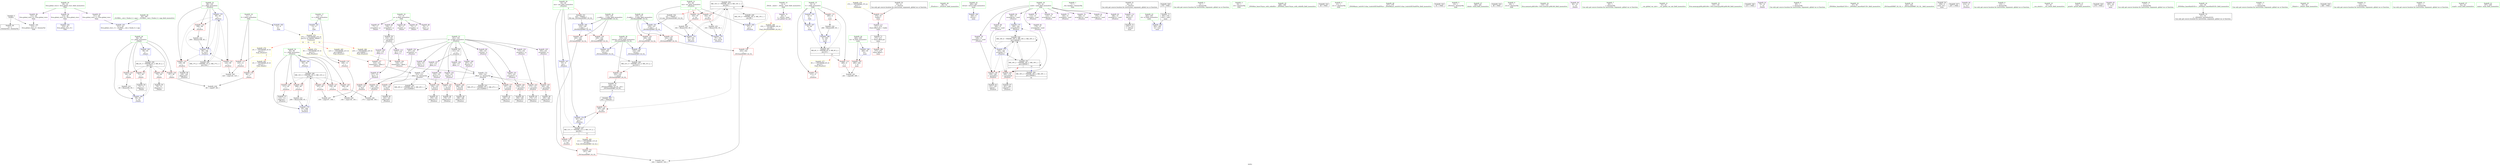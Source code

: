 digraph "SVFG" {
	label="SVFG";

	Node0x562b744e3030 [shape=record,color=grey,label="{NodeID: 0\nNullPtr}"];
	Node0x562b744e3030 -> Node0x562b744ffe50[style=solid];
	Node0x562b744e3030 -> Node0x562b74506e20[style=solid];
	Node0x562b7451a260 [shape=record,color=yellow,style=double,label="{NodeID: 263\n2V_1 = ENCHI(MR_2V_0)\npts\{12 \}\nFun[_Z4initv]}"];
	Node0x562b7451a260 -> Node0x562b74504660[style=dashed];
	Node0x562b74507b50 [shape=record,color=blue,label="{NodeID: 180\n234\<--230\n__a.addr\<--__a\n_ZSt3maxIiERKT_S2_S2_\n}"];
	Node0x562b74507b50 -> Node0x562b74506130[style=dashed];
	Node0x562b74507b50 -> Node0x562b74506200[style=dashed];
	Node0x562b744fee30 [shape=record,color=purple,label="{NodeID: 97\n137\<--101\nfirst\<--q\n_Z5solvev\n}"];
	Node0x562b744fee30 -> Node0x562b745055d0[style=solid];
	Node0x562b744fce50 [shape=record,color=green,label="{NodeID: 14\n4\<--6\n_ZStL8__ioinit\<--_ZStL8__ioinit_field_insensitive\nGlob }"];
	Node0x562b744fce50 -> Node0x562b74501360[style=solid];
	Node0x562b7451c180 [shape=record,color=yellow,style=double,label="{NodeID: 277\n6V_1 = ENCHI(MR_6V_0)\npts\{10 \}\nFun[_Z5solvev]}"];
	Node0x562b7451c180 -> Node0x562b744ffbc0[style=dashed];
	Node0x562b744ffa20 [shape=record,color=purple,label="{NodeID: 111\n271\<--270\nvbase.offset.ptr\<--vtable\nmain\n}"];
	Node0x562b744ffa20 -> Node0x562b745010f0[style=solid];
	Node0x562b744fdb40 [shape=record,color=green,label="{NodeID: 28\n90\<--91\n_Z5solvev\<--_Z5solvev_field_insensitive\n}"];
	Node0x562b74504db0 [shape=record,color=red,label="{NodeID: 125\n107\<--95\n\<--i\n_Z5solvev\n}"];
	Node0x562b74504db0 -> Node0x562b7450c0e0[style=solid];
	Node0x562b744fe7c0 [shape=record,color=green,label="{NodeID: 42\n260\<--261\nretval\<--retval_field_insensitive\nmain\n}"];
	Node0x562b744fe7c0 -> Node0x562b74507e90[style=solid];
	Node0x562b74505910 [shape=record,color=red,label="{NodeID: 139\n154\<--153\n\<--first12\n_Z5solvev\n}"];
	Node0x562b74505910 -> Node0x562b74500a70[style=solid];
	Node0x562b745004c0 [shape=record,color=black,label="{NodeID: 56\n131\<--101\n\<--q\n_Z5solvev\n}"];
	Node0x562b745004c0 -> Node0x562b744ff6e0[style=solid];
	Node0x562b745004c0 -> Node0x562b744ff7b0[style=solid];
	Node0x562b7450bf60 [shape=record,color=grey,label="{NodeID: 236\n170 = cmp(168, 169, )\n}"];
	Node0x562b74506470 [shape=record,color=red,label="{NodeID: 153\n241\<--240\n\<--\n_ZSt3maxIiERKT_S2_S2_\n}"];
	Node0x562b74506470 -> Node0x562b7450c860[style=solid];
	Node0x562b74501020 [shape=record,color=black,label="{NodeID: 70\n229\<--252\n_ZSt3maxIiERKT_S2_S2__ret\<--\n_ZSt3maxIiERKT_S2_S2_\n|{<s0>8}}"];
	Node0x562b74501020:s0 -> Node0x562b7452bcc0[style=solid,color=blue];
	Node0x562b74516160 [shape=record,color=black,label="{NodeID: 250\nMR_17V_2 = PHI(MR_17V_4, MR_17V_1, )\npts\{100 \}\n}"];
	Node0x562b74516160 -> Node0x562b74507330[style=dashed];
	Node0x562b745070c0 [shape=record,color=blue,label="{NodeID: 167\n93\<--9\nans\<--\n_Z5solvev\n}"];
	Node0x562b745070c0 -> Node0x562b74515260[style=dashed];
	Node0x562b74501b80 [shape=record,color=purple,label="{NodeID: 84\n190\<--15\narrayidx34\<--used\n_Z5solvev\n}"];
	Node0x562b74501b80 -> Node0x562b74507740[style=solid];
	Node0x562b744fbde0 [shape=record,color=green,label="{NodeID: 1\n7\<--1\n__dso_handle\<--dummyObj\nGlob }"];
	Node0x562b74507c20 [shape=record,color=blue,label="{NodeID: 181\n236\<--231\n__b.addr\<--__b\n_ZSt3maxIiERKT_S2_S2_\n}"];
	Node0x562b74507c20 -> Node0x562b745062d0[style=dashed];
	Node0x562b74507c20 -> Node0x562b745063a0[style=dashed];
	Node0x562b744fef00 [shape=record,color=purple,label="{NodeID: 98\n142\<--101\nfirst7\<--q\n_Z5solvev\n}"];
	Node0x562b744fef00 -> Node0x562b745056a0[style=solid];
	Node0x562b744fcee0 [shape=record,color=green,label="{NodeID: 15\n8\<--10\nt\<--t_field_insensitive\nGlob }"];
	Node0x562b744fcee0 -> Node0x562b744ffbc0[style=solid];
	Node0x562b744fcee0 -> Node0x562b744ffc90[style=solid];
	Node0x562b744fcee0 -> Node0x562b74504590[style=solid];
	Node0x562b744fcee0 -> Node0x562b74506950[style=solid];
	Node0x562b744fcee0 -> Node0x562b74508100[style=solid];
	Node0x562b744fcee0 -> Node0x562b745081d0[style=solid];
	Node0x562b7451c290 [shape=record,color=yellow,style=double,label="{NodeID: 278\n2V_1 = ENCHI(MR_2V_0)\npts\{12 \}\nFun[_Z5solvev]|{|<s1>5}}"];
	Node0x562b7451c290 -> Node0x562b74504730[style=dashed];
	Node0x562b7451c290:s1 -> Node0x562b7451a260[style=dashed,color=red];
	Node0x562b744ffaf0 [shape=record,color=purple,label="{NodeID: 112\n274\<--24\nadd.ptr\<--\nmain\n}"];
	Node0x562b744ffaf0 -> Node0x562b745011c0[style=solid];
	Node0x562b744fdc40 [shape=record,color=green,label="{NodeID: 29\n93\<--94\nans\<--ans_field_insensitive\n_Z5solvev\n|{|<s3>8}}"];
	Node0x562b744fdc40 -> Node0x562b74504ce0[style=solid];
	Node0x562b744fdc40 -> Node0x562b745070c0[style=solid];
	Node0x562b744fdc40 -> Node0x562b745079b0[style=solid];
	Node0x562b744fdc40:s3 -> Node0x562b7452c2f0[style=solid,color=red];
	Node0x562b74504e80 [shape=record,color=red,label="{NodeID: 126\n111\<--95\n\<--i\n_Z5solvev\n}"];
	Node0x562b74504e80 -> Node0x562b74500590[style=solid];
	Node0x562b744fe890 [shape=record,color=green,label="{NodeID: 43\n262\<--263\nst\<--st_field_insensitive\nmain\n}"];
	Node0x562b744fe890 -> Node0x562b74507f60[style=solid];
	Node0x562b745059e0 [shape=record,color=red,label="{NodeID: 140\n158\<--157\n\<--second15\n_Z5solvev\n}"];
	Node0x562b745059e0 -> Node0x562b74500b40[style=solid];
	Node0x562b74500590 [shape=record,color=black,label="{NodeID: 57\n112\<--111\nidxprom\<--\n_Z5solvev\n}"];
	Node0x562b7450c0e0 [shape=record,color=grey,label="{NodeID: 237\n109 = cmp(107, 108, )\n}"];
	Node0x562b74506540 [shape=record,color=red,label="{NodeID: 154\n243\<--242\n\<--\n_ZSt3maxIiERKT_S2_S2_\n}"];
	Node0x562b74506540 -> Node0x562b7450c860[style=solid];
	Node0x562b745010f0 [shape=record,color=black,label="{NodeID: 71\n272\<--271\n\<--vbase.offset.ptr\nmain\n}"];
	Node0x562b745010f0 -> Node0x562b745066e0[style=solid];
	Node0x562b74516660 [shape=record,color=black,label="{NodeID: 251\nMR_19V_2 = PHI(MR_19V_3, MR_19V_1, )\npts\{160000 \}\n|{|<s6>14}}"];
	Node0x562b74516660 -> Node0x562b74505840[style=dashed];
	Node0x562b74516660 -> Node0x562b74505d20[style=dashed];
	Node0x562b74516660 -> Node0x562b745075a0[style=dashed];
	Node0x562b74516660 -> Node0x562b74507740[style=dashed];
	Node0x562b74516660 -> Node0x562b74514d60[style=dashed];
	Node0x562b74516660 -> Node0x562b74516660[style=dashed];
	Node0x562b74516660:s6 -> Node0x562b74519d60[style=dashed,color=blue];
	Node0x562b74507190 [shape=record,color=blue,label="{NodeID: 168\n95\<--65\ni\<--\n_Z5solvev\n}"];
	Node0x562b74507190 -> Node0x562b74515760[style=dashed];
	Node0x562b74501c50 [shape=record,color=purple,label="{NodeID: 85\n73\<--17\narrayidx\<--p\n_Z4initv\n}"];
	Node0x562b744fbe70 [shape=record,color=green,label="{NodeID: 2\n9\<--1\n\<--dummyObj\nCan only get source location for instruction, argument, global var or function.}"];
	Node0x562b7451ae60 [shape=record,color=yellow,style=double,label="{NodeID: 265\n11V_1 = ENCHI(MR_11V_0)\npts\{94 \}\nFun[_ZSt3maxIiERKT_S2_S2_]}"];
	Node0x562b7451ae60 -> Node0x562b74506470[style=dashed];
	Node0x562b74507cf0 [shape=record,color=blue,label="{NodeID: 182\n232\<--246\nretval\<--\n_ZSt3maxIiERKT_S2_S2_\n}"];
	Node0x562b74507cf0 -> Node0x562b74519360[style=dashed];
	Node0x562b744fefd0 [shape=record,color=purple,label="{NodeID: 99\n146\<--101\nsecond\<--q\n_Z5solvev\n}"];
	Node0x562b744fefd0 -> Node0x562b74505770[style=solid];
	Node0x562b744fcf70 [shape=record,color=green,label="{NodeID: 16\n11\<--12\nf\<--f_field_insensitive\nGlob }"];
	Node0x562b744fcf70 -> Node0x562b74504660[style=solid];
	Node0x562b744fcf70 -> Node0x562b74504730[style=solid];
	Node0x562b744fcf70 -> Node0x562b74506a20[style=solid];
	Node0x562b7451c370 [shape=record,color=yellow,style=double,label="{NodeID: 279\n9V_1 = ENCHI(MR_9V_0)\npts\{14 \}\nFun[_Z5solvev]}"];
	Node0x562b7451c370 -> Node0x562b74504800[style=dashed];
	Node0x562b744ffbc0 [shape=record,color=red,label="{NodeID: 113\n212\<--8\n\<--t\n_Z5solvev\n}"];
	Node0x562b744fdd10 [shape=record,color=green,label="{NodeID: 30\n95\<--96\ni\<--i_field_insensitive\n_Z5solvev\n}"];
	Node0x562b744fdd10 -> Node0x562b74504db0[style=solid];
	Node0x562b744fdd10 -> Node0x562b74504e80[style=solid];
	Node0x562b744fdd10 -> Node0x562b74504f50[style=solid];
	Node0x562b744fdd10 -> Node0x562b74505020[style=solid];
	Node0x562b744fdd10 -> Node0x562b745050f0[style=solid];
	Node0x562b744fdd10 -> Node0x562b74507190[style=solid];
	Node0x562b744fdd10 -> Node0x562b74507a80[style=solid];
	Node0x562b74504f50 [shape=record,color=red,label="{NodeID: 127\n139\<--95\n\<--i\n_Z5solvev\n}"];
	Node0x562b74504f50 -> Node0x562b7450c3e0[style=solid];
	Node0x562b744fe960 [shape=record,color=green,label="{NodeID: 44\n264\<--265\nte\<--te_field_insensitive\nmain\n}"];
	Node0x562b744fe960 -> Node0x562b74506610[style=solid];
	Node0x562b744fe960 -> Node0x562b74508030[style=solid];
	Node0x562b74505ab0 [shape=record,color=red,label="{NodeID: 141\n168\<--167\n\<--second18\n_Z5solvev\n}"];
	Node0x562b74505ab0 -> Node0x562b7450bf60[style=solid];
	Node0x562b74500660 [shape=record,color=black,label="{NodeID: 58\n129\<--128\nidxprom4\<--\n_Z5solvev\n}"];
	Node0x562b7450c260 [shape=record,color=grey,label="{NodeID: 238\n69 = cmp(67, 68, )\n}"];
	Node0x562b74506610 [shape=record,color=red,label="{NodeID: 155\n290\<--264\n\<--te\nmain\n}"];
	Node0x562b74506610 -> Node0x562b7450c6e0[style=solid];
	Node0x562b745011c0 [shape=record,color=black,label="{NodeID: 72\n275\<--274\n\<--add.ptr\nmain\n}"];
	Node0x562b74516b60 [shape=record,color=black,label="{NodeID: 252\nMR_25V_2 = PHI(MR_25V_3, MR_25V_1, )\npts\{1020000 \}\n}"];
	Node0x562b74516b60 -> Node0x562b74507400[style=dashed];
	Node0x562b74516b60 -> Node0x562b74516b60[style=dashed];
	Node0x562b74507260 [shape=record,color=blue,label="{NodeID: 169\n97\<--9\nres\<--\n_Z5solvev\n}"];
	Node0x562b74507260 -> Node0x562b74517560[style=dashed];
	Node0x562b74501d20 [shape=record,color=purple,label="{NodeID: 86\n74\<--17\nfirst\<--p\n_Z4initv\n}"];
	Node0x562b744fbf00 [shape=record,color=green,label="{NodeID: 3\n19\<--1\n.str\<--dummyObj\nGlob }"];
	Node0x562b7451af70 [shape=record,color=yellow,style=double,label="{NodeID: 266\n15V_1 = ENCHI(MR_15V_0)\npts\{98 \}\nFun[_ZSt3maxIiERKT_S2_S2_]}"];
	Node0x562b7451af70 -> Node0x562b74506540[style=dashed];
	Node0x562b74507dc0 [shape=record,color=blue,label="{NodeID: 183\n232\<--249\nretval\<--\n_ZSt3maxIiERKT_S2_S2_\n}"];
	Node0x562b74507dc0 -> Node0x562b74519360[style=dashed];
	Node0x562b744ff0a0 [shape=record,color=purple,label="{NodeID: 100\n153\<--101\nfirst12\<--q\n_Z5solvev\n}"];
	Node0x562b744ff0a0 -> Node0x562b74505910[style=solid];
	Node0x562b744fd070 [shape=record,color=green,label="{NodeID: 17\n13\<--14\ns\<--s_field_insensitive\nGlob }"];
	Node0x562b744fd070 -> Node0x562b74504800[style=solid];
	Node0x562b744fd070 -> Node0x562b74506b20[style=solid];
	Node0x562b744ffc90 [shape=record,color=red,label="{NodeID: 114\n289\<--8\n\<--t\nmain\n}"];
	Node0x562b744ffc90 -> Node0x562b7450c6e0[style=solid];
	Node0x562b744fdde0 [shape=record,color=green,label="{NodeID: 31\n97\<--98\nres\<--res_field_insensitive\n_Z5solvev\n|{|<s5>8}}"];
	Node0x562b744fdde0 -> Node0x562b745051c0[style=solid];
	Node0x562b744fdde0 -> Node0x562b74505290[style=solid];
	Node0x562b744fdde0 -> Node0x562b74507260[style=solid];
	Node0x562b744fdde0 -> Node0x562b74507670[style=solid];
	Node0x562b744fdde0 -> Node0x562b74507810[style=solid];
	Node0x562b744fdde0:s5 -> Node0x562b7452c4b0[style=solid,color=red];
	Node0x562b74505020 [shape=record,color=red,label="{NodeID: 128\n169\<--95\n\<--i\n_Z5solvev\n}"];
	Node0x562b74505020 -> Node0x562b7450bf60[style=solid];
	Node0x562b744fea30 [shape=record,color=green,label="{NodeID: 45\n268\<--269\n_ZNSt8ios_base15sync_with_stdioEb\<--_ZNSt8ios_base15sync_with_stdioEb_field_insensitive\n}"];
	Node0x562b74505b80 [shape=record,color=red,label="{NodeID: 142\n173\<--172\n\<--second21\n_Z5solvev\n}"];
	Node0x562b74505b80 -> Node0x562b74500c10[style=solid];
	Node0x562b74500730 [shape=record,color=black,label="{NodeID: 59\n132\<--130\n\<--arrayidx5\n_Z5solvev\n}"];
	Node0x562b74500730 -> Node0x562b744ff880[style=solid];
	Node0x562b74500730 -> Node0x562b744ff950[style=solid];
	Node0x562b7452b1b0 [shape=record,color=black,label="{NodeID: 322\n40 = PHI()\n}"];
	Node0x562b7450c3e0 [shape=record,color=grey,label="{NodeID: 239\n140 = cmp(138, 139, )\n}"];
	Node0x562b745066e0 [shape=record,color=red,label="{NodeID: 156\n273\<--272\nvbase.offset\<--\nmain\n}"];
	Node0x562b74501290 [shape=record,color=black,label="{NodeID: 73\n282\<--279\nconv\<--call2\nmain\n}"];
	Node0x562b74501290 -> Node0x562b74507f60[style=solid];
	Node0x562b74517060 [shape=record,color=black,label="{NodeID: 253\nMR_27V_2 = PHI(MR_27V_3, MR_27V_1, )\npts\{1020001 \}\n}"];
	Node0x562b74517060 -> Node0x562b745074d0[style=dashed];
	Node0x562b74517060 -> Node0x562b74517060[style=dashed];
	Node0x562b74507330 [shape=record,color=blue,label="{NodeID: 170\n99\<--65\nj\<--\n_Z5solvev\n}"];
	Node0x562b74507330 -> Node0x562b74505360[style=dashed];
	Node0x562b74507330 -> Node0x562b74505430[style=dashed];
	Node0x562b74507330 -> Node0x562b74505500[style=dashed];
	Node0x562b74507330 -> Node0x562b745078e0[style=dashed];
	Node0x562b74507330 -> Node0x562b74516160[style=dashed];
	Node0x562b74501df0 [shape=record,color=purple,label="{NodeID: 87\n77\<--17\narrayidx2\<--p\n_Z4initv\n}"];
	Node0x562b744fc8b0 [shape=record,color=green,label="{NodeID: 4\n21\<--1\n.str.1\<--dummyObj\nGlob }"];
	Node0x562b74507e90 [shape=record,color=blue,label="{NodeID: 184\n260\<--9\nretval\<--\nmain\n}"];
	Node0x562b744ff170 [shape=record,color=purple,label="{NodeID: 101\n157\<--101\nsecond15\<--q\n_Z5solvev\n}"];
	Node0x562b744ff170 -> Node0x562b745059e0[style=solid];
	Node0x562b744fd170 [shape=record,color=green,label="{NodeID: 18\n15\<--16\nused\<--used_field_insensitive\nGlob }"];
	Node0x562b744fd170 -> Node0x562b74501430[style=solid];
	Node0x562b744fd170 -> Node0x562b74501500[style=solid];
	Node0x562b744fd170 -> Node0x562b745015d0[style=solid];
	Node0x562b744fd170 -> Node0x562b745016a0[style=solid];
	Node0x562b744fd170 -> Node0x562b74501770[style=solid];
	Node0x562b744fd170 -> Node0x562b74501840[style=solid];
	Node0x562b744fd170 -> Node0x562b74501910[style=solid];
	Node0x562b744fd170 -> Node0x562b745019e0[style=solid];
	Node0x562b744fd170 -> Node0x562b74501ab0[style=solid];
	Node0x562b744fd170 -> Node0x562b74501b80[style=solid];
	Node0x562b74504590 [shape=record,color=red,label="{NodeID: 115\n295\<--8\n\<--t\nmain\n}"];
	Node0x562b74504590 -> Node0x562b7450bc60[style=solid];
	Node0x562b744fdeb0 [shape=record,color=green,label="{NodeID: 32\n99\<--100\nj\<--j_field_insensitive\n_Z5solvev\n}"];
	Node0x562b744fdeb0 -> Node0x562b74505360[style=solid];
	Node0x562b744fdeb0 -> Node0x562b74505430[style=solid];
	Node0x562b744fdeb0 -> Node0x562b74505500[style=solid];
	Node0x562b744fdeb0 -> Node0x562b74507330[style=solid];
	Node0x562b744fdeb0 -> Node0x562b745078e0[style=solid];
	Node0x562b745050f0 [shape=record,color=red,label="{NodeID: 129\n208\<--95\n\<--i\n_Z5solvev\n}"];
	Node0x562b745050f0 -> Node0x562b7450b7e0[style=solid];
	Node0x562b744feb30 [shape=record,color=green,label="{NodeID: 46\n277\<--278\n_ZNSt9basic_iosIcSt11char_traitsIcEE3tieEPSo\<--_ZNSt9basic_iosIcSt11char_traitsIcEE3tieEPSo_field_insensitive\n}"];
	Node0x562b74505c50 [shape=record,color=red,label="{NodeID: 143\n177\<--176\n\<--first24\n_Z5solvev\n}"];
	Node0x562b74505c50 -> Node0x562b74500ce0[style=solid];
	Node0x562b74500800 [shape=record,color=black,label="{NodeID: 60\n144\<--143\nidxprom8\<--\n_Z5solvev\n}"];
	Node0x562b7452bac0 [shape=record,color=black,label="{NodeID: 323\n61 = PHI()\n}"];
	Node0x562b7450c560 [shape=record,color=grey,label="{NodeID: 240\n126 = cmp(124, 125, )\n}"];
	Node0x562b745067b0 [shape=record,color=red,label="{NodeID: 157\n315\<--314\ndummyVal\<--offset_0\n_Z5solvev\n}"];
	Node0x562b745067b0 -> Node0x562b74507400[style=solid];
	Node0x562b74501360 [shape=record,color=purple,label="{NodeID: 74\n39\<--4\n\<--_ZStL8__ioinit\n__cxx_global_var_init\n}"];
	Node0x562b74517560 [shape=record,color=black,label="{NodeID: 254\nMR_15V_4 = PHI(MR_15V_8, MR_15V_3, )\npts\{98 \}\n|{|<s7>8}}"];
	Node0x562b74517560 -> Node0x562b745051c0[style=dashed];
	Node0x562b74517560 -> Node0x562b74505290[style=dashed];
	Node0x562b74517560 -> Node0x562b74505f90[style=dashed];
	Node0x562b74517560 -> Node0x562b74507670[style=dashed];
	Node0x562b74517560 -> Node0x562b74507810[style=dashed];
	Node0x562b74517560 -> Node0x562b74515c60[style=dashed];
	Node0x562b74517560 -> Node0x562b74517560[style=dashed];
	Node0x562b74517560:s7 -> Node0x562b7451af70[style=dashed,color=red];
	Node0x562b74507400 [shape=record,color=blue, style = dotted,label="{NodeID: 171\n313\<--315\noffset_0\<--dummyVal\n_Z5solvev\n}"];
	Node0x562b74507400 -> Node0x562b745055d0[style=dashed];
	Node0x562b74507400 -> Node0x562b745056a0[style=dashed];
	Node0x562b74507400 -> Node0x562b74505910[style=dashed];
	Node0x562b74507400 -> Node0x562b74505c50[style=dashed];
	Node0x562b74507400 -> Node0x562b74505ec0[style=dashed];
	Node0x562b74507400 -> Node0x562b74507400[style=dashed];
	Node0x562b74507400 -> Node0x562b74516b60[style=dashed];
	Node0x562b74501ec0 [shape=record,color=purple,label="{NodeID: 88\n78\<--17\nsecond\<--p\n_Z4initv\n}"];
	Node0x562b744fc940 [shape=record,color=green,label="{NodeID: 5\n23\<--1\n_ZSt3cin\<--dummyObj\nGlob }"];
	Node0x562b74507f60 [shape=record,color=blue,label="{NodeID: 185\n262\<--282\nst\<--conv\nmain\n}"];
	Node0x562b744ff240 [shape=record,color=purple,label="{NodeID: 102\n167\<--101\nsecond18\<--q\n_Z5solvev\n}"];
	Node0x562b744ff240 -> Node0x562b74505ab0[style=solid];
	Node0x562b744fd270 [shape=record,color=green,label="{NodeID: 19\n17\<--18\np\<--p_field_insensitive\nGlob }"];
	Node0x562b744fd270 -> Node0x562b74501c50[style=solid];
	Node0x562b744fd270 -> Node0x562b74501d20[style=solid];
	Node0x562b744fd270 -> Node0x562b74501df0[style=solid];
	Node0x562b744fd270 -> Node0x562b74501ec0[style=solid];
	Node0x562b744fd270 -> Node0x562b74501f90[style=solid];
	Node0x562b74504660 [shape=record,color=red,label="{NodeID: 116\n68\<--11\n\<--f\n_Z4initv\n}"];
	Node0x562b74504660 -> Node0x562b7450c260[style=solid];
	Node0x562b744fdf80 [shape=record,color=green,label="{NodeID: 33\n101\<--102\nq\<--q_field_insensitive\n_Z5solvev\n}"];
	Node0x562b744fdf80 -> Node0x562b745004c0[style=solid];
	Node0x562b744fdf80 -> Node0x562b744fee30[style=solid];
	Node0x562b744fdf80 -> Node0x562b744fef00[style=solid];
	Node0x562b744fdf80 -> Node0x562b744fefd0[style=solid];
	Node0x562b744fdf80 -> Node0x562b744ff0a0[style=solid];
	Node0x562b744fdf80 -> Node0x562b744ff170[style=solid];
	Node0x562b744fdf80 -> Node0x562b744ff240[style=solid];
	Node0x562b744fdf80 -> Node0x562b744ff310[style=solid];
	Node0x562b744fdf80 -> Node0x562b744ff3e0[style=solid];
	Node0x562b744fdf80 -> Node0x562b744ff540[style=solid];
	Node0x562b744fdf80 -> Node0x562b744ff610[style=solid];
	Node0x562b745051c0 [shape=record,color=red,label="{NodeID: 130\n163\<--97\n\<--res\n_Z5solvev\n}"];
	Node0x562b745051c0 -> Node0x562b7450b660[style=solid];
	Node0x562b744fec30 [shape=record,color=green,label="{NodeID: 47\n280\<--281\nclock\<--clock_field_insensitive\n}"];
	Node0x562b74505d20 [shape=record,color=red,label="{NodeID: 144\n180\<--179\n\<--arrayidx26\n_Z5solvev\n}"];
	Node0x562b74505d20 -> Node0x562b74500db0[style=solid];
	Node0x562b745008d0 [shape=record,color=black,label="{NodeID: 61\n148\<--147\nidxprom10\<--\n_Z5solvev\n}"];
	Node0x562b7452bbc0 [shape=record,color=black,label="{NodeID: 324\n80 = PHI()\n}"];
	Node0x562b7450c6e0 [shape=record,color=grey,label="{NodeID: 241\n291 = cmp(289, 290, )\n}"];
	Node0x562b74506880 [shape=record,color=red,label="{NodeID: 158\n318\<--317\ndummyVal\<--offset_1\n_Z5solvev\n}"];
	Node0x562b74506880 -> Node0x562b745074d0[style=solid];
	Node0x562b74501430 [shape=record,color=purple,label="{NodeID: 75\n113\<--15\narrayidx\<--used\n_Z5solvev\n}"];
	Node0x562b745074d0 [shape=record,color=blue, style = dotted,label="{NodeID: 172\n316\<--318\noffset_1\<--dummyVal\n_Z5solvev\n}"];
	Node0x562b745074d0 -> Node0x562b74505770[style=dashed];
	Node0x562b745074d0 -> Node0x562b745059e0[style=dashed];
	Node0x562b745074d0 -> Node0x562b74505ab0[style=dashed];
	Node0x562b745074d0 -> Node0x562b74505b80[style=dashed];
	Node0x562b745074d0 -> Node0x562b74505df0[style=dashed];
	Node0x562b745074d0 -> Node0x562b745074d0[style=dashed];
	Node0x562b745074d0 -> Node0x562b74517060[style=dashed];
	Node0x562b74501f90 [shape=record,color=purple,label="{NodeID: 89\n130\<--17\narrayidx5\<--p\n_Z5solvev\n}"];
	Node0x562b74501f90 -> Node0x562b74500730[style=solid];
	Node0x562b744fc9d0 [shape=record,color=green,label="{NodeID: 6\n26\<--1\n.str.2\<--dummyObj\nGlob }"];
	Node0x562b74508030 [shape=record,color=blue,label="{NodeID: 186\n264\<--65\nte\<--\nmain\n}"];
	Node0x562b74508030 -> Node0x562b74506610[style=dashed];
	Node0x562b744ff310 [shape=record,color=purple,label="{NodeID: 103\n172\<--101\nsecond21\<--q\n_Z5solvev\n}"];
	Node0x562b744ff310 -> Node0x562b74505b80[style=solid];
	Node0x562b744fd370 [shape=record,color=green,label="{NodeID: 20\n28\<--32\nllvm.global_ctors\<--llvm.global_ctors_field_insensitive\nGlob }"];
	Node0x562b744fd370 -> Node0x562b745023a0[style=solid];
	Node0x562b744fd370 -> Node0x562b745024a0[style=solid];
	Node0x562b744fd370 -> Node0x562b744fed30[style=solid];
	Node0x562b74504730 [shape=record,color=red,label="{NodeID: 117\n125\<--11\n\<--f\n_Z5solvev\n}"];
	Node0x562b74504730 -> Node0x562b7450c560[style=solid];
	Node0x562b744fe050 [shape=record,color=green,label="{NodeID: 34\n119\<--120\nllvm.memset.p0i8.i64\<--llvm.memset.p0i8.i64_field_insensitive\n}"];
	Node0x562b74505290 [shape=record,color=red,label="{NodeID: 131\n192\<--97\n\<--res\n_Z5solvev\n}"];
	Node0x562b74505290 -> Node0x562b7450bde0[style=solid];
	Node0x562b744ffd50 [shape=record,color=green,label="{NodeID: 48\n30\<--306\n_GLOBAL__sub_I_Taube_0_1.cpp\<--_GLOBAL__sub_I_Taube_0_1.cpp_field_insensitive\n}"];
	Node0x562b744ffd50 -> Node0x562b74506d20[style=solid];
	Node0x562b74505df0 [shape=record,color=red,label="{NodeID: 145\n184\<--183\n\<--second29\n_Z5solvev\n}"];
	Node0x562b74505df0 -> Node0x562b74500e80[style=solid];
	Node0x562b745009a0 [shape=record,color=black,label="{NodeID: 62\n151\<--150\ntobool\<--\n_Z5solvev\n}"];
	Node0x562b7452bcc0 [shape=record,color=black,label="{NodeID: 325\n202 = PHI(229, )\n}"];
	Node0x562b7452bcc0 -> Node0x562b74505f90[style=solid];
	Node0x562b7450c860 [shape=record,color=grey,label="{NodeID: 242\n244 = cmp(241, 243, )\n}"];
	Node0x562b74506950 [shape=record,color=blue,label="{NodeID: 159\n8\<--9\nt\<--\nGlob }"];
	Node0x562b74506950 -> Node0x562b74508100[style=dashed];
	Node0x562b74501500 [shape=record,color=purple,label="{NodeID: 76\n114\<--15\narraydecay\<--used\n_Z5solvev\n}"];
	Node0x562b745075a0 [shape=record,color=blue,label="{NodeID: 173\n160\<--162\narrayidx17\<--\n_Z5solvev\n}"];
	Node0x562b745075a0 -> Node0x562b74505840[style=dashed];
	Node0x562b745075a0 -> Node0x562b74505d20[style=dashed];
	Node0x562b745075a0 -> Node0x562b745075a0[style=dashed];
	Node0x562b745075a0 -> Node0x562b74507740[style=dashed];
	Node0x562b745075a0 -> Node0x562b74514d60[style=dashed];
	Node0x562b745075a0 -> Node0x562b74516660[style=dashed];
	Node0x562b74502060 [shape=record,color=purple,label="{NodeID: 90\n60\<--19\n\<--.str\n_Z4initv\n}"];
	Node0x562b744fca60 [shape=record,color=green,label="{NodeID: 7\n29\<--1\n\<--dummyObj\nCan only get source location for instruction, argument, global var or function.}"];
	Node0x562b7451bb00 [shape=record,color=yellow,style=double,label="{NodeID: 270\n37V_1 = ENCHI(MR_37V_0)\npts\{1 \}\nFun[main]}"];
	Node0x562b7451bb00 -> Node0x562b745048d0[style=dashed];
	Node0x562b74508100 [shape=record,color=blue,label="{NodeID: 187\n8\<--65\nt\<--\nmain\n}"];
	Node0x562b74508100 -> Node0x562b74519860[style=dashed];
	Node0x562b744ff3e0 [shape=record,color=purple,label="{NodeID: 104\n176\<--101\nfirst24\<--q\n_Z5solvev\n}"];
	Node0x562b744ff3e0 -> Node0x562b74505c50[style=solid];
	Node0x562b744fd470 [shape=record,color=green,label="{NodeID: 21\n33\<--34\n__cxx_global_var_init\<--__cxx_global_var_init_field_insensitive\n}"];
	Node0x562b74504800 [shape=record,color=red,label="{NodeID: 118\n108\<--13\n\<--s\n_Z5solvev\n}"];
	Node0x562b74504800 -> Node0x562b7450c0e0[style=solid];
	Node0x562b744fe150 [shape=record,color=green,label="{NodeID: 35\n135\<--136\nllvm.memcpy.p0i8.p0i8.i64\<--llvm.memcpy.p0i8.p0i8.i64_field_insensitive\n}"];
	Node0x562b74505360 [shape=record,color=red,label="{NodeID: 132\n124\<--99\n\<--j\n_Z5solvev\n}"];
	Node0x562b74505360 -> Node0x562b7450c560[style=solid];
	Node0x562b744ffe50 [shape=record,color=black,label="{NodeID: 49\n2\<--3\ndummyVal\<--dummyVal\n}"];
	Node0x562b74505ec0 [shape=record,color=red,label="{NodeID: 146\n188\<--187\n\<--first32\n_Z5solvev\n}"];
	Node0x562b74505ec0 -> Node0x562b74500f50[style=solid];
	Node0x562b74500a70 [shape=record,color=black,label="{NodeID: 63\n155\<--154\nidxprom13\<--\n_Z5solvev\n}"];
	Node0x562b7452beb0 [shape=record,color=black,label="{NodeID: 326\n215 = PHI()\n}"];
	Node0x562b74506a20 [shape=record,color=blue,label="{NodeID: 160\n11\<--9\nf\<--\nGlob }"];
	Node0x562b74506a20 -> Node0x562b7451c070[style=dashed];
	Node0x562b745015d0 [shape=record,color=purple,label="{NodeID: 77\n145\<--15\narrayidx9\<--used\n_Z5solvev\n}"];
	Node0x562b74507670 [shape=record,color=blue,label="{NodeID: 174\n97\<--164\nres\<--inc\n_Z5solvev\n}"];
	Node0x562b74507670 -> Node0x562b74517560[style=dashed];
	Node0x562b74502130 [shape=record,color=purple,label="{NodeID: 91\n79\<--19\n\<--.str\n_Z4initv\n}"];
	Node0x562b744fcaf0 [shape=record,color=green,label="{NodeID: 8\n65\<--1\n\<--dummyObj\nCan only get source location for instruction, argument, global var or function.}"];
	Node0x562b745081d0 [shape=record,color=blue,label="{NodeID: 188\n8\<--296\nt\<--inc\nmain\n}"];
	Node0x562b745081d0 -> Node0x562b74519860[style=dashed];
	Node0x562b744ff540 [shape=record,color=purple,label="{NodeID: 105\n183\<--101\nsecond29\<--q\n_Z5solvev\n}"];
	Node0x562b744ff540 -> Node0x562b74505df0[style=solid];
	Node0x562b744fd570 [shape=record,color=green,label="{NodeID: 22\n37\<--38\n_ZNSt8ios_base4InitC1Ev\<--_ZNSt8ios_base4InitC1Ev_field_insensitive\n}"];
	Node0x562b7451c8b0 [shape=record,color=yellow,style=double,label="{NodeID: 285\n21V_1 = ENCHI(MR_21V_0)\npts\{180000 \}\nFun[_Z5solvev]}"];
	Node0x562b7451c8b0 -> Node0x562b745067b0[style=dashed];
	Node0x562b745048d0 [shape=record,color=red,label="{NodeID: 119\n270\<--25\nvtable\<--\nmain\n}"];
	Node0x562b745048d0 -> Node0x562b744ffa20[style=solid];
	Node0x562b744fe250 [shape=record,color=green,label="{NodeID: 36\n203\<--204\n_ZSt3maxIiERKT_S2_S2_\<--_ZSt3maxIiERKT_S2_S2__field_insensitive\n}"];
	Node0x562b74505430 [shape=record,color=red,label="{NodeID: 133\n128\<--99\n\<--j\n_Z5solvev\n}"];
	Node0x562b74505430 -> Node0x562b74500660[style=solid];
	Node0x562b744fff50 [shape=record,color=black,label="{NodeID: 50\n259\<--9\nmain_ret\<--\nmain\n}"];
	Node0x562b7450b660 [shape=record,color=grey,label="{NodeID: 230\n164 = Binary(163, 65, )\n}"];
	Node0x562b7450b660 -> Node0x562b74507670[style=solid];
	Node0x562b74505f90 [shape=record,color=red,label="{NodeID: 147\n205\<--202\n\<--call\n_Z5solvev\n}"];
	Node0x562b74505f90 -> Node0x562b745079b0[style=solid];
	Node0x562b74500b40 [shape=record,color=black,label="{NodeID: 64\n159\<--158\nidxprom16\<--\n_Z5solvev\n}"];
	Node0x562b7452bf80 [shape=record,color=black,label="{NodeID: 327\n267 = PHI()\n}"];
	Node0x562b74506b20 [shape=record,color=blue,label="{NodeID: 161\n13\<--9\ns\<--\nGlob }"];
	Node0x562b74506b20 -> Node0x562b7451c070[style=dashed];
	Node0x562b745016a0 [shape=record,color=purple,label="{NodeID: 78\n149\<--15\narrayidx11\<--used\n_Z5solvev\n}"];
	Node0x562b745016a0 -> Node0x562b74505840[style=solid];
	Node0x562b74507740 [shape=record,color=blue,label="{NodeID: 175\n190\<--162\narrayidx34\<--\n_Z5solvev\n}"];
	Node0x562b74507740 -> Node0x562b74514d60[style=dashed];
	Node0x562b74502200 [shape=record,color=purple,label="{NodeID: 92\n214\<--21\n\<--.str.1\n_Z5solvev\n}"];
	Node0x562b744fcb80 [shape=record,color=green,label="{NodeID: 9\n116\<--1\n\<--dummyObj\nCan only get source location for instruction, argument, global var or function.}"];
	Node0x562b744ff610 [shape=record,color=purple,label="{NodeID: 106\n187\<--101\nfirst32\<--q\n_Z5solvev\n}"];
	Node0x562b744ff610 -> Node0x562b74505ec0[style=solid];
	Node0x562b744fd670 [shape=record,color=green,label="{NodeID: 23\n43\<--44\n__cxa_atexit\<--__cxa_atexit_field_insensitive\n}"];
	Node0x562b7451c990 [shape=record,color=yellow,style=double,label="{NodeID: 286\n23V_1 = ENCHI(MR_23V_0)\npts\{180001 \}\nFun[_Z5solvev]}"];
	Node0x562b7451c990 -> Node0x562b74506880[style=dashed];
	Node0x562b745049a0 [shape=record,color=red,label="{NodeID: 120\n67\<--58\n\<--i\n_Z4initv\n}"];
	Node0x562b745049a0 -> Node0x562b7450c260[style=solid];
	Node0x562b744fe350 [shape=record,color=green,label="{NodeID: 37\n216\<--217\nprintf\<--printf_field_insensitive\n}"];
	Node0x562b74505500 [shape=record,color=red,label="{NodeID: 134\n198\<--99\n\<--j\n_Z5solvev\n}"];
	Node0x562b74505500 -> Node0x562b7450b960[style=solid];
	Node0x562b74500020 [shape=record,color=black,label="{NodeID: 51\n24\<--23\n\<--_ZSt3cin\nCan only get source location for instruction, argument, global var or function.}"];
	Node0x562b74500020 -> Node0x562b744ffaf0[style=solid];
	Node0x562b7450b7e0 [shape=record,color=grey,label="{NodeID: 231\n209 = Binary(208, 65, )\n}"];
	Node0x562b7450b7e0 -> Node0x562b74507a80[style=solid];
	Node0x562b74506060 [shape=record,color=red,label="{NodeID: 148\n252\<--232\n\<--retval\n_ZSt3maxIiERKT_S2_S2_\n}"];
	Node0x562b74506060 -> Node0x562b74501020[style=solid];
	Node0x562b74500c10 [shape=record,color=black,label="{NodeID: 65\n174\<--173\nidxprom22\<--\n_Z5solvev\n}"];
	Node0x562b7452c050 [shape=record,color=black,label="{NodeID: 328\n276 = PHI()\n}"];
	Node0x562b74506c20 [shape=record,color=blue,label="{NodeID: 162\n310\<--29\nllvm.global_ctors_0\<--\nGlob }"];
	Node0x562b74501770 [shape=record,color=purple,label="{NodeID: 79\n156\<--15\narrayidx14\<--used\n_Z5solvev\n}"];
	Node0x562b74518e60 [shape=record,color=black,label="{NodeID: 259\nMR_4V_3 = PHI(MR_4V_4, MR_4V_2, )\npts\{59 \}\n}"];
	Node0x562b74518e60 -> Node0x562b745049a0[style=dashed];
	Node0x562b74518e60 -> Node0x562b74504a70[style=dashed];
	Node0x562b74518e60 -> Node0x562b74504b40[style=dashed];
	Node0x562b74518e60 -> Node0x562b74504c10[style=dashed];
	Node0x562b74518e60 -> Node0x562b74506ff0[style=dashed];
	Node0x562b74507810 [shape=record,color=blue,label="{NodeID: 176\n97\<--193\nres\<--inc35\n_Z5solvev\n}"];
	Node0x562b74507810 -> Node0x562b74517560[style=dashed];
	Node0x562b745022d0 [shape=record,color=purple,label="{NodeID: 93\n285\<--26\n\<--.str.2\nmain\n}"];
	Node0x562b744fcc10 [shape=record,color=green,label="{NodeID: 10\n117\<--1\n\<--dummyObj\nCan only get source location for instruction, argument, global var or function.}"];
	Node0x562b744ff6e0 [shape=record,color=purple,label="{NodeID: 107\n313\<--131\noffset_0\<--\n}"];
	Node0x562b744ff6e0 -> Node0x562b74507400[style=solid];
	Node0x562b744fd770 [shape=record,color=green,label="{NodeID: 24\n42\<--48\n_ZNSt8ios_base4InitD1Ev\<--_ZNSt8ios_base4InitD1Ev_field_insensitive\n}"];
	Node0x562b744fd770 -> Node0x562b74500220[style=solid];
	Node0x562b74504a70 [shape=record,color=red,label="{NodeID: 121\n71\<--58\n\<--i\n_Z4initv\n}"];
	Node0x562b74504a70 -> Node0x562b74500320[style=solid];
	Node0x562b744fe450 [shape=record,color=green,label="{NodeID: 38\n232\<--233\nretval\<--retval_field_insensitive\n_ZSt3maxIiERKT_S2_S2_\n}"];
	Node0x562b744fe450 -> Node0x562b74506060[style=solid];
	Node0x562b744fe450 -> Node0x562b74507cf0[style=solid];
	Node0x562b744fe450 -> Node0x562b74507dc0[style=solid];
	Node0x562b745055d0 [shape=record,color=red,label="{NodeID: 135\n138\<--137\n\<--first\n_Z5solvev\n}"];
	Node0x562b745055d0 -> Node0x562b7450c3e0[style=solid];
	Node0x562b74500120 [shape=record,color=black,label="{NodeID: 52\n25\<--23\n\<--_ZSt3cin\nCan only get source location for instruction, argument, global var or function.}"];
	Node0x562b74500120 -> Node0x562b745048d0[style=solid];
	Node0x562b7450b960 [shape=record,color=grey,label="{NodeID: 232\n199 = Binary(198, 65, )\n}"];
	Node0x562b7450b960 -> Node0x562b745078e0[style=solid];
	Node0x562b74506130 [shape=record,color=red,label="{NodeID: 149\n240\<--234\n\<--__a.addr\n_ZSt3maxIiERKT_S2_S2_\n}"];
	Node0x562b74506130 -> Node0x562b74506470[style=solid];
	Node0x562b74500ce0 [shape=record,color=black,label="{NodeID: 66\n178\<--177\nidxprom25\<--\n_Z5solvev\n}"];
	Node0x562b7452c120 [shape=record,color=black,label="{NodeID: 329\n279 = PHI()\n}"];
	Node0x562b7452c120 -> Node0x562b74501290[style=solid];
	Node0x562b74514d60 [shape=record,color=black,label="{NodeID: 246\nMR_19V_6 = PHI(MR_19V_5, MR_19V_3, MR_19V_3, )\npts\{160000 \}\n}"];
	Node0x562b74514d60 -> Node0x562b74505840[style=dashed];
	Node0x562b74514d60 -> Node0x562b74505d20[style=dashed];
	Node0x562b74514d60 -> Node0x562b745075a0[style=dashed];
	Node0x562b74514d60 -> Node0x562b74507740[style=dashed];
	Node0x562b74514d60 -> Node0x562b74514d60[style=dashed];
	Node0x562b74514d60 -> Node0x562b74516660[style=dashed];
	Node0x562b74506d20 [shape=record,color=blue,label="{NodeID: 163\n311\<--30\nllvm.global_ctors_1\<--_GLOBAL__sub_I_Taube_0_1.cpp\nGlob }"];
	Node0x562b74501840 [shape=record,color=purple,label="{NodeID: 80\n160\<--15\narrayidx17\<--used\n_Z5solvev\n}"];
	Node0x562b74501840 -> Node0x562b745075a0[style=solid];
	Node0x562b74519360 [shape=record,color=black,label="{NodeID: 260\nMR_31V_3 = PHI(MR_31V_4, MR_31V_2, )\npts\{233 \}\n}"];
	Node0x562b74519360 -> Node0x562b74506060[style=dashed];
	Node0x562b745078e0 [shape=record,color=blue,label="{NodeID: 177\n99\<--199\nj\<--inc37\n_Z5solvev\n}"];
	Node0x562b745078e0 -> Node0x562b74505360[style=dashed];
	Node0x562b745078e0 -> Node0x562b74505430[style=dashed];
	Node0x562b745078e0 -> Node0x562b74505500[style=dashed];
	Node0x562b745078e0 -> Node0x562b745078e0[style=dashed];
	Node0x562b745078e0 -> Node0x562b74516160[style=dashed];
	Node0x562b745023a0 [shape=record,color=purple,label="{NodeID: 94\n310\<--28\nllvm.global_ctors_0\<--llvm.global_ctors\nGlob }"];
	Node0x562b745023a0 -> Node0x562b74506c20[style=solid];
	Node0x562b744fcca0 [shape=record,color=green,label="{NodeID: 11\n118\<--1\n\<--dummyObj\nCan only get source location for instruction, argument, global var or function.}"];
	Node0x562b744ff7b0 [shape=record,color=purple,label="{NodeID: 108\n316\<--131\noffset_1\<--\n}"];
	Node0x562b744ff7b0 -> Node0x562b745074d0[style=solid];
	Node0x562b744fd870 [shape=record,color=green,label="{NodeID: 25\n55\<--56\n_Z4initv\<--_Z4initv_field_insensitive\n}"];
	Node0x562b74504b40 [shape=record,color=red,label="{NodeID: 122\n75\<--58\n\<--i\n_Z4initv\n}"];
	Node0x562b74504b40 -> Node0x562b745003f0[style=solid];
	Node0x562b744fe520 [shape=record,color=green,label="{NodeID: 39\n234\<--235\n__a.addr\<--__a.addr_field_insensitive\n_ZSt3maxIiERKT_S2_S2_\n}"];
	Node0x562b744fe520 -> Node0x562b74506130[style=solid];
	Node0x562b744fe520 -> Node0x562b74506200[style=solid];
	Node0x562b744fe520 -> Node0x562b74507b50[style=solid];
	Node0x562b745056a0 [shape=record,color=red,label="{NodeID: 136\n143\<--142\n\<--first7\n_Z5solvev\n}"];
	Node0x562b745056a0 -> Node0x562b74500800[style=solid];
	Node0x562b74500220 [shape=record,color=black,label="{NodeID: 53\n41\<--42\n\<--_ZNSt8ios_base4InitD1Ev\nCan only get source location for instruction, argument, global var or function.}"];
	Node0x562b7450bae0 [shape=record,color=grey,label="{NodeID: 233\n83 = Binary(82, 65, )\n}"];
	Node0x562b7450bae0 -> Node0x562b74506ff0[style=solid];
	Node0x562b74506200 [shape=record,color=red,label="{NodeID: 150\n249\<--234\n\<--__a.addr\n_ZSt3maxIiERKT_S2_S2_\n}"];
	Node0x562b74506200 -> Node0x562b74507dc0[style=solid];
	Node0x562b74500db0 [shape=record,color=black,label="{NodeID: 67\n181\<--180\ntobool27\<--\n_Z5solvev\n}"];
	Node0x562b7452c220 [shape=record,color=black,label="{NodeID: 330\n286 = PHI()\n}"];
	Node0x562b74515260 [shape=record,color=black,label="{NodeID: 247\nMR_11V_3 = PHI(MR_11V_4, MR_11V_2, )\npts\{94 \}\n|{|<s3>8}}"];
	Node0x562b74515260 -> Node0x562b74504ce0[style=dashed];
	Node0x562b74515260 -> Node0x562b74505f90[style=dashed];
	Node0x562b74515260 -> Node0x562b745079b0[style=dashed];
	Node0x562b74515260:s3 -> Node0x562b7451ae60[style=dashed,color=red];
	Node0x562b74506e20 [shape=record,color=blue, style = dotted,label="{NodeID: 164\n312\<--3\nllvm.global_ctors_2\<--dummyVal\nGlob }"];
	Node0x562b74501910 [shape=record,color=purple,label="{NodeID: 81\n175\<--15\narrayidx23\<--used\n_Z5solvev\n}"];
	Node0x562b74519860 [shape=record,color=black,label="{NodeID: 261\nMR_6V_3 = PHI(MR_6V_4, MR_6V_2, )\npts\{10 \}\n|{|<s3>14}}"];
	Node0x562b74519860 -> Node0x562b744ffc90[style=dashed];
	Node0x562b74519860 -> Node0x562b74504590[style=dashed];
	Node0x562b74519860 -> Node0x562b745081d0[style=dashed];
	Node0x562b74519860:s3 -> Node0x562b7451c180[style=dashed,color=red];
	Node0x562b745079b0 [shape=record,color=blue,label="{NodeID: 178\n93\<--205\nans\<--\n_Z5solvev\n}"];
	Node0x562b745079b0 -> Node0x562b74515260[style=dashed];
	Node0x562b745024a0 [shape=record,color=purple,label="{NodeID: 95\n311\<--28\nllvm.global_ctors_1\<--llvm.global_ctors\nGlob }"];
	Node0x562b745024a0 -> Node0x562b74506d20[style=solid];
	Node0x562b744fcd30 [shape=record,color=green,label="{NodeID: 12\n134\<--1\n\<--dummyObj\nCan only get source location for instruction, argument, global var or function.}"];
	Node0x562b744ff880 [shape=record,color=purple,label="{NodeID: 109\n314\<--132\noffset_0\<--\n}"];
	Node0x562b744ff880 -> Node0x562b745067b0[style=solid];
	Node0x562b744fd970 [shape=record,color=green,label="{NodeID: 26\n58\<--59\ni\<--i_field_insensitive\n_Z4initv\n}"];
	Node0x562b744fd970 -> Node0x562b745049a0[style=solid];
	Node0x562b744fd970 -> Node0x562b74504a70[style=solid];
	Node0x562b744fd970 -> Node0x562b74504b40[style=solid];
	Node0x562b744fd970 -> Node0x562b74504c10[style=solid];
	Node0x562b744fd970 -> Node0x562b74506f20[style=solid];
	Node0x562b744fd970 -> Node0x562b74506ff0[style=solid];
	Node0x562b74504c10 [shape=record,color=red,label="{NodeID: 123\n82\<--58\n\<--i\n_Z4initv\n}"];
	Node0x562b74504c10 -> Node0x562b7450bae0[style=solid];
	Node0x562b744fe5f0 [shape=record,color=green,label="{NodeID: 40\n236\<--237\n__b.addr\<--__b.addr_field_insensitive\n_ZSt3maxIiERKT_S2_S2_\n}"];
	Node0x562b744fe5f0 -> Node0x562b745062d0[style=solid];
	Node0x562b744fe5f0 -> Node0x562b745063a0[style=solid];
	Node0x562b744fe5f0 -> Node0x562b74507c20[style=solid];
	Node0x562b74505770 [shape=record,color=red,label="{NodeID: 137\n147\<--146\n\<--second\n_Z5solvev\n}"];
	Node0x562b74505770 -> Node0x562b745008d0[style=solid];
	Node0x562b74500320 [shape=record,color=black,label="{NodeID: 54\n72\<--71\nidxprom\<--\n_Z4initv\n}"];
	Node0x562b7450bc60 [shape=record,color=grey,label="{NodeID: 234\n296 = Binary(295, 65, )\n}"];
	Node0x562b7450bc60 -> Node0x562b745081d0[style=solid];
	Node0x562b745062d0 [shape=record,color=red,label="{NodeID: 151\n242\<--236\n\<--__b.addr\n_ZSt3maxIiERKT_S2_S2_\n}"];
	Node0x562b745062d0 -> Node0x562b74506540[style=solid];
	Node0x562b74500e80 [shape=record,color=black,label="{NodeID: 68\n185\<--184\nidxprom30\<--\n_Z5solvev\n}"];
	Node0x562b7452c2f0 [shape=record,color=black,label="{NodeID: 331\n230 = PHI(93, )\n0th arg _ZSt3maxIiERKT_S2_S2_ }"];
	Node0x562b7452c2f0 -> Node0x562b74507b50[style=solid];
	Node0x562b74515760 [shape=record,color=black,label="{NodeID: 248\nMR_13V_3 = PHI(MR_13V_4, MR_13V_2, )\npts\{96 \}\n}"];
	Node0x562b74515760 -> Node0x562b74504db0[style=dashed];
	Node0x562b74515760 -> Node0x562b74504e80[style=dashed];
	Node0x562b74515760 -> Node0x562b74504f50[style=dashed];
	Node0x562b74515760 -> Node0x562b74505020[style=dashed];
	Node0x562b74515760 -> Node0x562b745050f0[style=dashed];
	Node0x562b74515760 -> Node0x562b74507a80[style=dashed];
	Node0x562b74506f20 [shape=record,color=blue,label="{NodeID: 165\n58\<--65\ni\<--\n_Z4initv\n}"];
	Node0x562b74506f20 -> Node0x562b74518e60[style=dashed];
	Node0x562b745019e0 [shape=record,color=purple,label="{NodeID: 82\n179\<--15\narrayidx26\<--used\n_Z5solvev\n}"];
	Node0x562b745019e0 -> Node0x562b74505d20[style=solid];
	Node0x562b74519d60 [shape=record,color=black,label="{NodeID: 262\nMR_19V_2 = PHI(MR_19V_3, MR_19V_1, )\npts\{160000 \}\n|{<s0>14}}"];
	Node0x562b74519d60:s0 -> Node0x562b74516660[style=dashed,color=red];
	Node0x562b74507a80 [shape=record,color=blue,label="{NodeID: 179\n95\<--209\ni\<--inc39\n_Z5solvev\n}"];
	Node0x562b74507a80 -> Node0x562b74515760[style=dashed];
	Node0x562b744fed30 [shape=record,color=purple,label="{NodeID: 96\n312\<--28\nllvm.global_ctors_2\<--llvm.global_ctors\nGlob }"];
	Node0x562b744fed30 -> Node0x562b74506e20[style=solid];
	Node0x562b744fcdc0 [shape=record,color=green,label="{NodeID: 13\n162\<--1\n\<--dummyObj\nCan only get source location for instruction, argument, global var or function.}"];
	Node0x562b7451c070 [shape=record,color=yellow,style=double,label="{NodeID: 276\n47V_1 = ENCHI(MR_47V_0)\npts\{12 14 180000 180001 \}\nFun[main]|{<s0>14|<s1>14|<s2>14|<s3>14}}"];
	Node0x562b7451c070:s0 -> Node0x562b7451c290[style=dashed,color=red];
	Node0x562b7451c070:s1 -> Node0x562b7451c370[style=dashed,color=red];
	Node0x562b7451c070:s2 -> Node0x562b7451c8b0[style=dashed,color=red];
	Node0x562b7451c070:s3 -> Node0x562b7451c990[style=dashed,color=red];
	Node0x562b744ff950 [shape=record,color=purple,label="{NodeID: 110\n317\<--132\noffset_1\<--\n}"];
	Node0x562b744ff950 -> Node0x562b74506880[style=solid];
	Node0x562b744fda40 [shape=record,color=green,label="{NodeID: 27\n62\<--63\nscanf\<--scanf_field_insensitive\n}"];
	Node0x562b74504ce0 [shape=record,color=red,label="{NodeID: 124\n213\<--93\n\<--ans\n_Z5solvev\n}"];
	Node0x562b744fe6c0 [shape=record,color=green,label="{NodeID: 41\n257\<--258\nmain\<--main_field_insensitive\n}"];
	Node0x562b74505840 [shape=record,color=red,label="{NodeID: 138\n150\<--149\n\<--arrayidx11\n_Z5solvev\n}"];
	Node0x562b74505840 -> Node0x562b745009a0[style=solid];
	Node0x562b745003f0 [shape=record,color=black,label="{NodeID: 55\n76\<--75\nidxprom1\<--\n_Z4initv\n}"];
	Node0x562b7450bde0 [shape=record,color=grey,label="{NodeID: 235\n193 = Binary(192, 65, )\n}"];
	Node0x562b7450bde0 -> Node0x562b74507810[style=solid];
	Node0x562b745063a0 [shape=record,color=red,label="{NodeID: 152\n246\<--236\n\<--__b.addr\n_ZSt3maxIiERKT_S2_S2_\n}"];
	Node0x562b745063a0 -> Node0x562b74507cf0[style=solid];
	Node0x562b74500f50 [shape=record,color=black,label="{NodeID: 69\n189\<--188\nidxprom33\<--\n_Z5solvev\n}"];
	Node0x562b7452c4b0 [shape=record,color=black,label="{NodeID: 332\n231 = PHI(97, )\n1st arg _ZSt3maxIiERKT_S2_S2_ }"];
	Node0x562b7452c4b0 -> Node0x562b74507c20[style=solid];
	Node0x562b74515c60 [shape=record,color=black,label="{NodeID: 249\nMR_15V_2 = PHI(MR_15V_4, MR_15V_1, )\npts\{98 \}\n}"];
	Node0x562b74515c60 -> Node0x562b74507260[style=dashed];
	Node0x562b74506ff0 [shape=record,color=blue,label="{NodeID: 166\n58\<--83\ni\<--inc\n_Z4initv\n}"];
	Node0x562b74506ff0 -> Node0x562b74518e60[style=dashed];
	Node0x562b74501ab0 [shape=record,color=purple,label="{NodeID: 83\n186\<--15\narrayidx31\<--used\n_Z5solvev\n}"];
}
